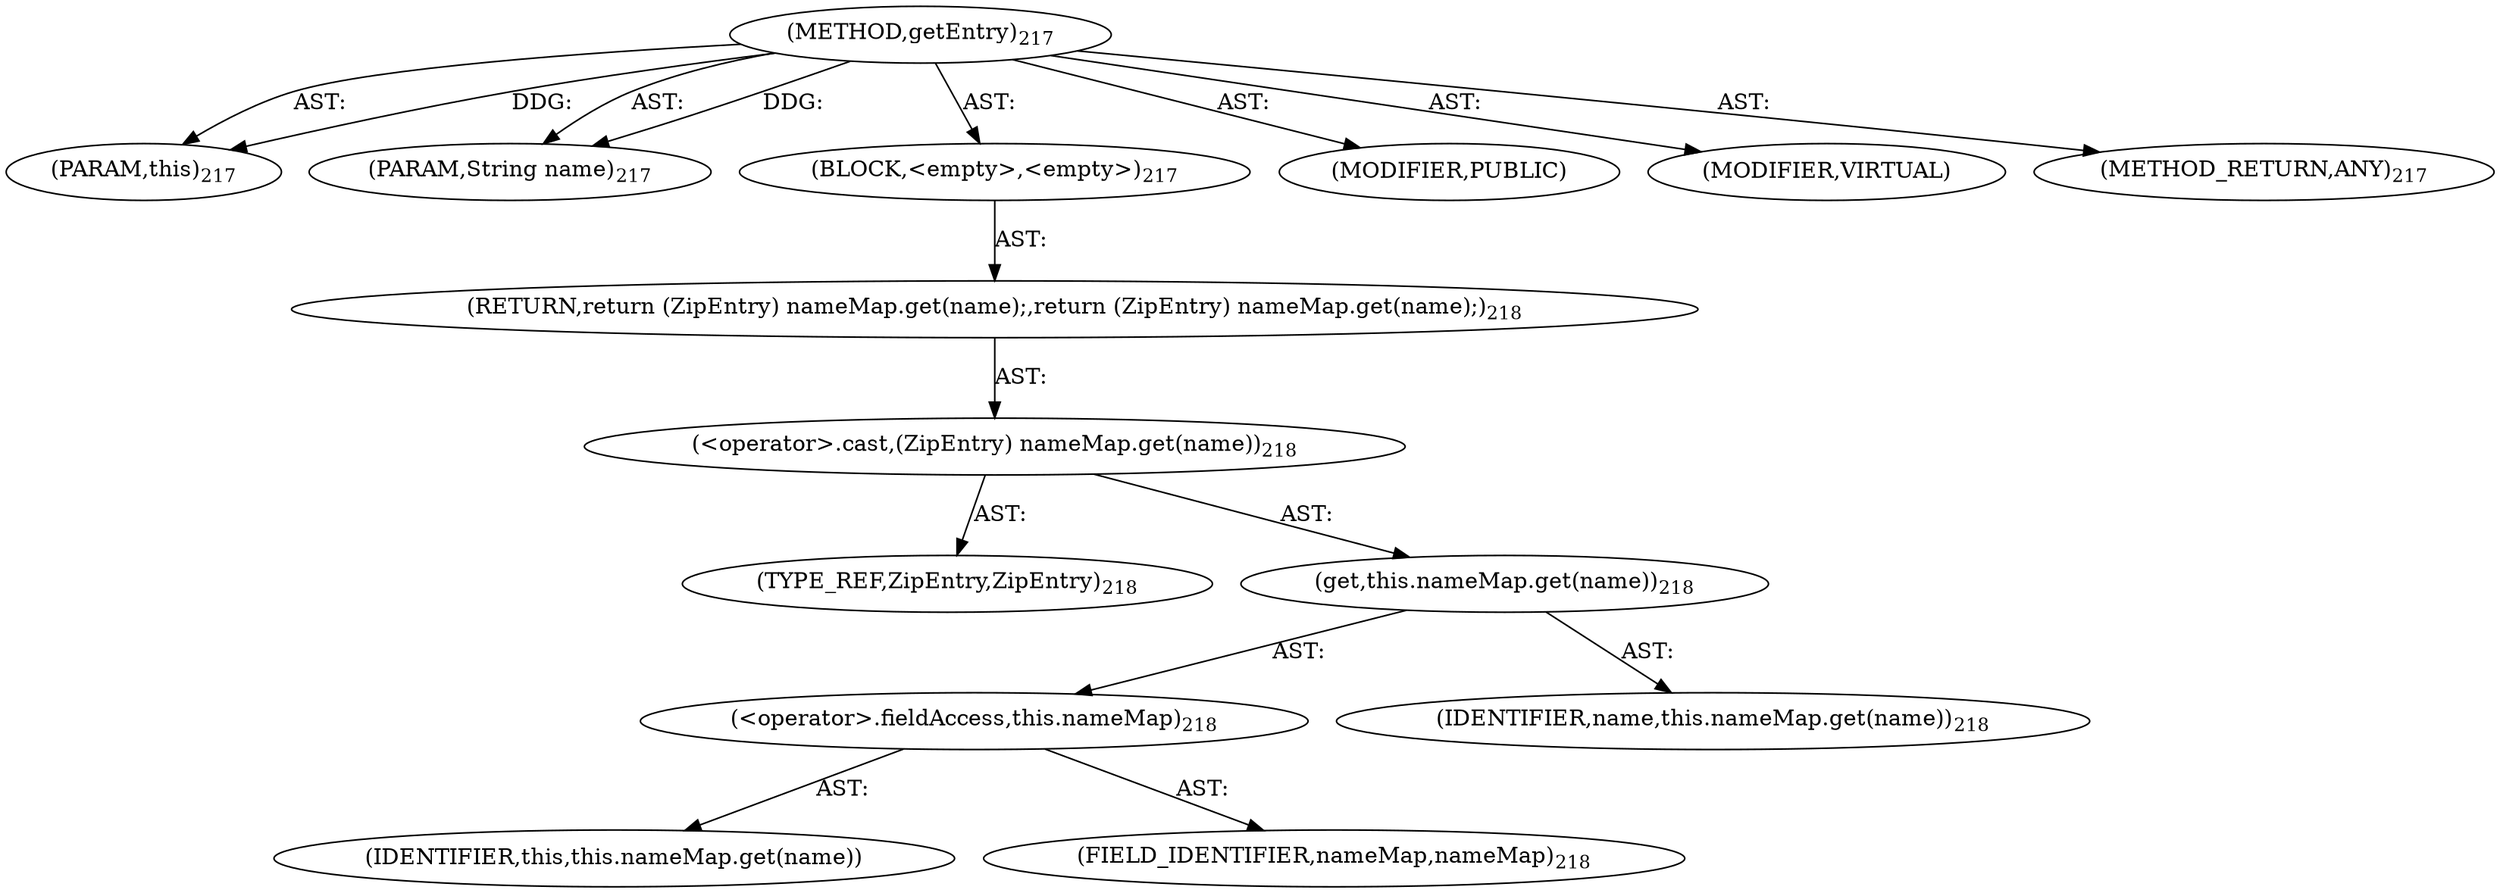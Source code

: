 digraph "getEntry" {  
"111669149703" [label = <(METHOD,getEntry)<SUB>217</SUB>> ]
"115964117009" [label = <(PARAM,this)<SUB>217</SUB>> ]
"115964117010" [label = <(PARAM,String name)<SUB>217</SUB>> ]
"25769803785" [label = <(BLOCK,&lt;empty&gt;,&lt;empty&gt;)<SUB>217</SUB>> ]
"146028888066" [label = <(RETURN,return (ZipEntry) nameMap.get(name);,return (ZipEntry) nameMap.get(name);)<SUB>218</SUB>> ]
"30064771111" [label = <(&lt;operator&gt;.cast,(ZipEntry) nameMap.get(name))<SUB>218</SUB>> ]
"180388626432" [label = <(TYPE_REF,ZipEntry,ZipEntry)<SUB>218</SUB>> ]
"30064771112" [label = <(get,this.nameMap.get(name))<SUB>218</SUB>> ]
"30064771113" [label = <(&lt;operator&gt;.fieldAccess,this.nameMap)<SUB>218</SUB>> ]
"68719476774" [label = <(IDENTIFIER,this,this.nameMap.get(name))> ]
"55834574860" [label = <(FIELD_IDENTIFIER,nameMap,nameMap)<SUB>218</SUB>> ]
"68719476775" [label = <(IDENTIFIER,name,this.nameMap.get(name))<SUB>218</SUB>> ]
"133143986195" [label = <(MODIFIER,PUBLIC)> ]
"133143986196" [label = <(MODIFIER,VIRTUAL)> ]
"128849018887" [label = <(METHOD_RETURN,ANY)<SUB>217</SUB>> ]
  "111669149703" -> "115964117009"  [ label = "AST: "] 
  "111669149703" -> "115964117010"  [ label = "AST: "] 
  "111669149703" -> "25769803785"  [ label = "AST: "] 
  "111669149703" -> "133143986195"  [ label = "AST: "] 
  "111669149703" -> "133143986196"  [ label = "AST: "] 
  "111669149703" -> "128849018887"  [ label = "AST: "] 
  "25769803785" -> "146028888066"  [ label = "AST: "] 
  "146028888066" -> "30064771111"  [ label = "AST: "] 
  "30064771111" -> "180388626432"  [ label = "AST: "] 
  "30064771111" -> "30064771112"  [ label = "AST: "] 
  "30064771112" -> "30064771113"  [ label = "AST: "] 
  "30064771112" -> "68719476775"  [ label = "AST: "] 
  "30064771113" -> "68719476774"  [ label = "AST: "] 
  "30064771113" -> "55834574860"  [ label = "AST: "] 
  "111669149703" -> "115964117009"  [ label = "DDG: "] 
  "111669149703" -> "115964117010"  [ label = "DDG: "] 
}
